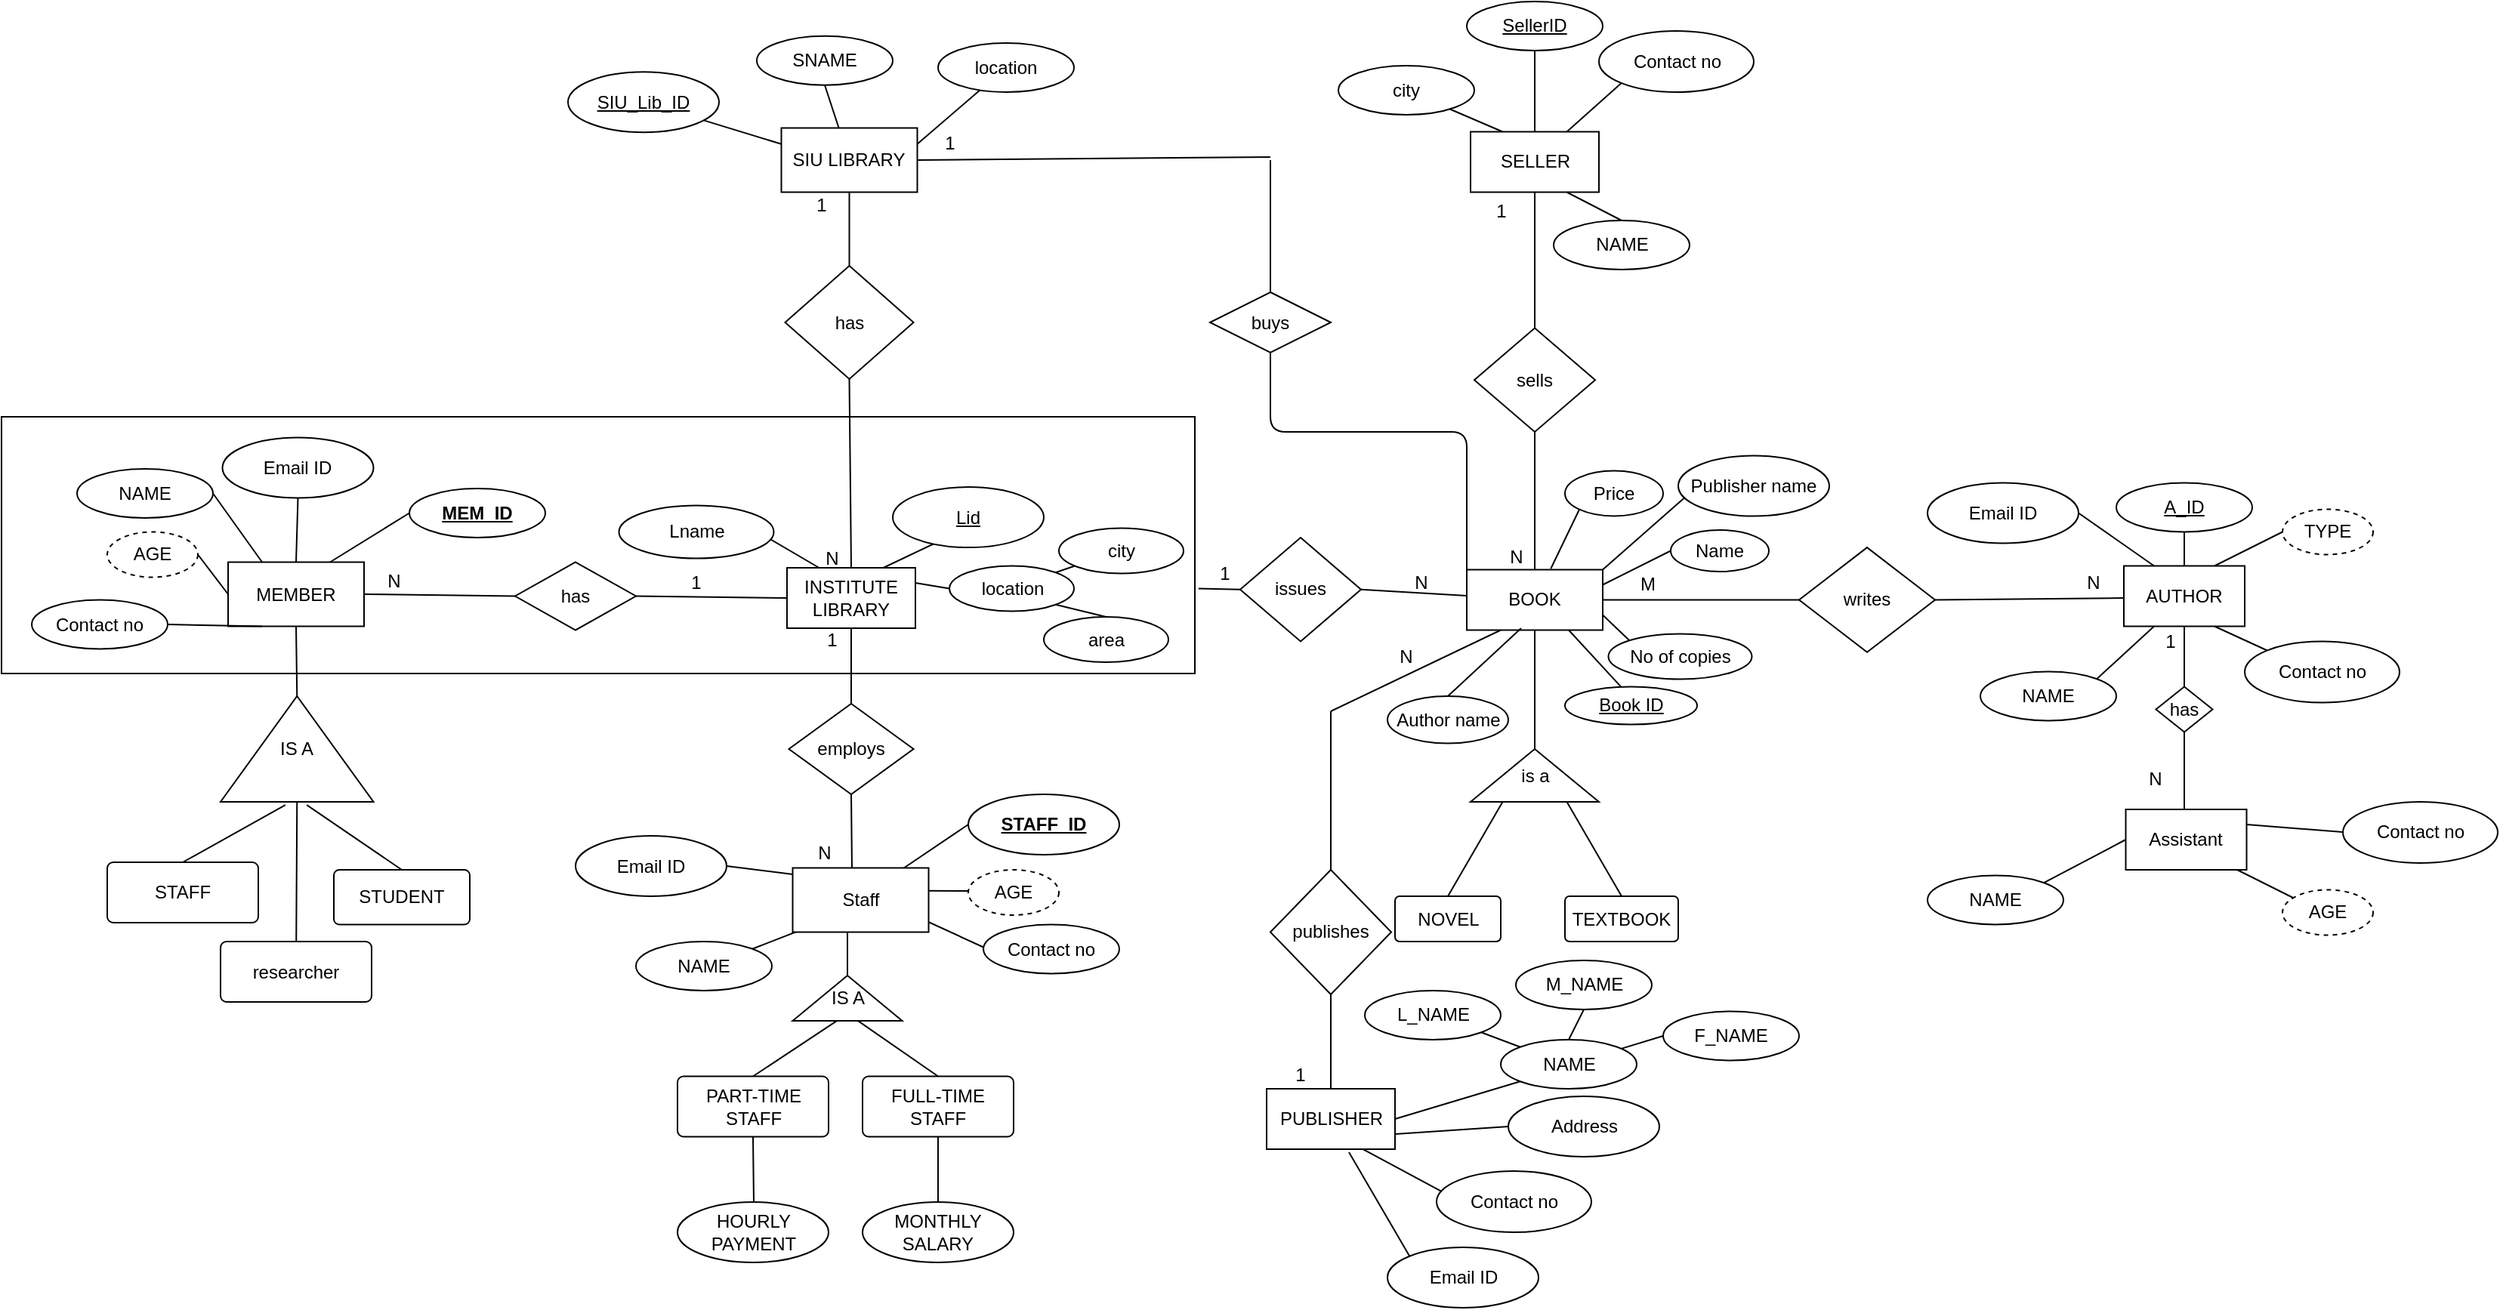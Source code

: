 <mxfile version="15.5.0" type="device"><diagram id="R2lEEEUBdFMjLlhIrx00" name="Page-1"><mxGraphModel dx="2053" dy="2008" grid="1" gridSize="10" guides="1" tooltips="1" connect="1" arrows="1" fold="1" page="1" pageScale="1" pageWidth="850" pageHeight="1100" math="0" shadow="0" extFonts="Permanent Marker^https://fonts.googleapis.com/css?family=Permanent+Marker"><root><mxCell id="0"/><mxCell id="1" parent="0"/><mxCell id="SMYYL-6sZW9x3JhKiG81-1" value="INSTITUTE&lt;br&gt;LIBRARY" style="rounded=0;whiteSpace=wrap;html=1;sketch=0;" parent="1" vertex="1"><mxGeometry x="400" y="220" width="85" height="40" as="geometry"/></mxCell><mxCell id="SMYYL-6sZW9x3JhKiG81-2" value="" style="endArrow=none;html=1;entryX=0.5;entryY=0;entryDx=0;entryDy=0;" parent="1" target="SMYYL-6sZW9x3JhKiG81-86" edge="1"><mxGeometry width="50" height="50" relative="1" as="geometry"><mxPoint x="720" y="-50.0" as="sourcePoint"/><mxPoint x="740" y="241" as="targetPoint"/></mxGeometry></mxCell><mxCell id="SMYYL-6sZW9x3JhKiG81-3" value="has" style="rhombus;whiteSpace=wrap;html=1;rounded=0;sketch=0;" parent="1" vertex="1"><mxGeometry x="220" y="216.25" width="80" height="45" as="geometry"/></mxCell><mxCell id="SMYYL-6sZW9x3JhKiG81-4" value="" style="endArrow=none;html=1;exitX=1;exitY=0.5;exitDx=0;exitDy=0;entryX=0;entryY=0.5;entryDx=0;entryDy=0;" parent="1" source="SMYYL-6sZW9x3JhKiG81-3" target="SMYYL-6sZW9x3JhKiG81-1" edge="1"><mxGeometry width="50" height="50" relative="1" as="geometry"><mxPoint x="410" y="280" as="sourcePoint"/><mxPoint x="360" y="240" as="targetPoint"/></mxGeometry></mxCell><mxCell id="SMYYL-6sZW9x3JhKiG81-5" value="MEMBER" style="whiteSpace=wrap;html=1;rounded=0;sketch=0;" parent="1" vertex="1"><mxGeometry x="30" y="216.25" width="90" height="42.5" as="geometry"/></mxCell><mxCell id="SMYYL-6sZW9x3JhKiG81-6" value="" style="endArrow=none;html=1;entryX=0;entryY=0.5;entryDx=0;entryDy=0;exitX=1;exitY=0.5;exitDx=0;exitDy=0;" parent="1" source="SMYYL-6sZW9x3JhKiG81-5" target="SMYYL-6sZW9x3JhKiG81-3" edge="1"><mxGeometry width="50" height="50" relative="1" as="geometry"><mxPoint x="120" y="239" as="sourcePoint"/><mxPoint x="360" y="330" as="targetPoint"/></mxGeometry></mxCell><mxCell id="SMYYL-6sZW9x3JhKiG81-7" value="" style="endArrow=none;html=1;exitX=0.75;exitY=0;exitDx=0;exitDy=0;entryX=0;entryY=0.5;entryDx=0;entryDy=0;" parent="1" source="SMYYL-6sZW9x3JhKiG81-5" target="SMYYL-6sZW9x3JhKiG81-8" edge="1"><mxGeometry width="50" height="50" relative="1" as="geometry"><mxPoint x="440" y="380" as="sourcePoint"/><mxPoint x="160" y="180" as="targetPoint"/></mxGeometry></mxCell><mxCell id="SMYYL-6sZW9x3JhKiG81-8" value="&lt;b&gt;&lt;u&gt;MEM_ID&lt;/u&gt;&lt;/b&gt;" style="ellipse;whiteSpace=wrap;html=1;rounded=0;sketch=0;" parent="1" vertex="1"><mxGeometry x="150" y="167.5" width="90" height="32.5" as="geometry"/></mxCell><mxCell id="SMYYL-6sZW9x3JhKiG81-9" value="" style="endArrow=none;html=1;entryX=0.5;entryY=0;entryDx=0;entryDy=0;exitX=0.5;exitY=1;exitDx=0;exitDy=0;" parent="1" source="SMYYL-6sZW9x3JhKiG81-44" target="SMYYL-6sZW9x3JhKiG81-1" edge="1"><mxGeometry width="50" height="50" relative="1" as="geometry"><mxPoint x="443" y="70" as="sourcePoint"/><mxPoint x="420" y="200" as="targetPoint"/></mxGeometry></mxCell><mxCell id="SMYYL-6sZW9x3JhKiG81-10" value="1" style="text;html=1;align=center;verticalAlign=middle;whiteSpace=wrap;rounded=0;sketch=0;" parent="1" vertex="1"><mxGeometry x="320" y="220" width="40" height="20" as="geometry"/></mxCell><mxCell id="SMYYL-6sZW9x3JhKiG81-11" value="N" style="text;html=1;align=center;verticalAlign=middle;whiteSpace=wrap;rounded=0;sketch=0;" parent="1" vertex="1"><mxGeometry x="120" y="218.75" width="40" height="20" as="geometry"/></mxCell><mxCell id="SMYYL-6sZW9x3JhKiG81-12" value="1" style="text;html=1;align=center;verticalAlign=middle;whiteSpace=wrap;rounded=0;sketch=0;" parent="1" vertex="1"><mxGeometry x="487.5" y="-71.25" width="40" height="20" as="geometry"/></mxCell><mxCell id="SMYYL-6sZW9x3JhKiG81-13" value="N" style="text;html=1;align=center;verticalAlign=middle;whiteSpace=wrap;rounded=0;sketch=0;" parent="1" vertex="1"><mxGeometry x="410" y="203.75" width="40" height="20" as="geometry"/></mxCell><mxCell id="SMYYL-6sZW9x3JhKiG81-14" value="" style="endArrow=none;html=1;exitX=0.5;exitY=1;exitDx=0;exitDy=0;entryX=0.5;entryY=0;entryDx=0;entryDy=0;" parent="1" source="SMYYL-6sZW9x3JhKiG81-1" target="SMYYL-6sZW9x3JhKiG81-16" edge="1"><mxGeometry width="50" height="50" relative="1" as="geometry"><mxPoint x="700" y="320" as="sourcePoint"/><mxPoint x="600" y="21" as="targetPoint"/></mxGeometry></mxCell><mxCell id="SMYYL-6sZW9x3JhKiG81-15" value="" style="endArrow=none;html=1;entryX=0.75;entryY=0;entryDx=0;entryDy=0;exitX=0.03;exitY=0.69;exitDx=0;exitDy=0;exitPerimeter=0;" parent="1" target="SMYYL-6sZW9x3JhKiG81-1" edge="1"><mxGeometry width="50" height="50" relative="1" as="geometry"><mxPoint x="503" y="201.35" as="sourcePoint"/><mxPoint x="600" y="100" as="targetPoint"/></mxGeometry></mxCell><mxCell id="SMYYL-6sZW9x3JhKiG81-16" value="employs" style="rhombus;whiteSpace=wrap;html=1;rounded=0;sketch=0;" parent="1" vertex="1"><mxGeometry x="401.25" y="310" width="82.5" height="60" as="geometry"/></mxCell><mxCell id="SMYYL-6sZW9x3JhKiG81-17" value="" style="endArrow=none;html=1;exitX=0.5;exitY=1;exitDx=0;exitDy=0;" parent="1" source="SMYYL-6sZW9x3JhKiG81-16" edge="1"><mxGeometry width="50" height="50" relative="1" as="geometry"><mxPoint x="650" y="170" as="sourcePoint"/><mxPoint x="443" y="420" as="targetPoint"/></mxGeometry></mxCell><mxCell id="SMYYL-6sZW9x3JhKiG81-18" value="1" style="text;html=1;align=center;verticalAlign=middle;whiteSpace=wrap;rounded=0;sketch=0;" parent="1" vertex="1"><mxGeometry x="410" y="257.5" width="40" height="20" as="geometry"/></mxCell><mxCell id="SMYYL-6sZW9x3JhKiG81-19" value="N" style="text;html=1;align=center;verticalAlign=middle;whiteSpace=wrap;rounded=0;sketch=0;" parent="1" vertex="1"><mxGeometry x="405" y="398.75" width="40" height="20" as="geometry"/></mxCell><mxCell id="SMYYL-6sZW9x3JhKiG81-20" value="NAME" style="ellipse;whiteSpace=wrap;html=1;rounded=0;sketch=0;" parent="1" vertex="1"><mxGeometry x="-70" y="154.5" width="90" height="32.5" as="geometry"/></mxCell><mxCell id="SMYYL-6sZW9x3JhKiG81-21" value="" style="endArrow=none;html=1;exitX=0.25;exitY=0;exitDx=0;exitDy=0;entryX=1;entryY=0.5;entryDx=0;entryDy=0;" parent="1" source="SMYYL-6sZW9x3JhKiG81-5" target="SMYYL-6sZW9x3JhKiG81-20" edge="1"><mxGeometry width="50" height="50" relative="1" as="geometry"><mxPoint x="50" y="200" as="sourcePoint"/><mxPoint x="102.5" y="167.5" as="targetPoint"/></mxGeometry></mxCell><mxCell id="SMYYL-6sZW9x3JhKiG81-22" value="" style="endArrow=none;html=1;entryX=0.25;entryY=1;entryDx=0;entryDy=0;exitX=1;exitY=0.5;exitDx=0;exitDy=0;" parent="1" source="oA7l3Zjp9b9BZxUNxLAG-17" target="SMYYL-6sZW9x3JhKiG81-5" edge="1"><mxGeometry width="50" height="50" relative="1" as="geometry"><mxPoint y="290" as="sourcePoint"/><mxPoint x="42.5" y="287.5" as="targetPoint"/></mxGeometry></mxCell><mxCell id="SMYYL-6sZW9x3JhKiG81-30" value="AGE" style="ellipse;whiteSpace=wrap;html=1;align=center;dashed=1;rounded=0;sketch=0;" parent="1" vertex="1"><mxGeometry x="-50" y="196.25" width="60" height="30" as="geometry"/></mxCell><mxCell id="SMYYL-6sZW9x3JhKiG81-31" value="" style="endArrow=none;html=1;entryX=0;entryY=0.5;entryDx=0;entryDy=0;exitX=1;exitY=0.5;exitDx=0;exitDy=0;" parent="1" source="SMYYL-6sZW9x3JhKiG81-30" target="SMYYL-6sZW9x3JhKiG81-5" edge="1"><mxGeometry width="50" height="50" relative="1" as="geometry"><mxPoint x="10" y="300" as="sourcePoint"/><mxPoint x="62.5" y="268.75" as="targetPoint"/></mxGeometry></mxCell><mxCell id="SMYYL-6sZW9x3JhKiG81-33" value="city" style="ellipse;whiteSpace=wrap;html=1;align=center;rounded=0;sketch=0;" parent="1" vertex="1"><mxGeometry x="580" y="193.75" width="82.5" height="30" as="geometry"/></mxCell><mxCell id="SMYYL-6sZW9x3JhKiG81-34" value="" style="endArrow=none;html=1;entryX=1;entryY=0;entryDx=0;entryDy=0;" parent="1" source="SMYYL-6sZW9x3JhKiG81-33" target="SMYYL-6sZW9x3JhKiG81-36" edge="1"><mxGeometry width="50" height="50" relative="1" as="geometry"><mxPoint x="585.657" y="238.99" as="sourcePoint"/><mxPoint x="557.829" y="249.361" as="targetPoint"/></mxGeometry></mxCell><mxCell id="SMYYL-6sZW9x3JhKiG81-35" value="" style="endArrow=none;html=1;entryX=1;entryY=0.25;entryDx=0;entryDy=0;exitX=0;exitY=0.5;exitDx=0;exitDy=0;" parent="1" source="SMYYL-6sZW9x3JhKiG81-36" target="SMYYL-6sZW9x3JhKiG81-1" edge="1"><mxGeometry width="50" height="50" relative="1" as="geometry"><mxPoint x="510" y="280" as="sourcePoint"/><mxPoint x="483.75" y="240" as="targetPoint"/></mxGeometry></mxCell><mxCell id="SMYYL-6sZW9x3JhKiG81-36" value="location" style="ellipse;whiteSpace=wrap;html=1;align=center;rounded=0;sketch=0;" parent="1" vertex="1"><mxGeometry x="507.5" y="218.75" width="82.5" height="30" as="geometry"/></mxCell><mxCell id="SMYYL-6sZW9x3JhKiG81-37" value="" style="endArrow=none;html=1;entryX=0.25;entryY=0;entryDx=0;entryDy=0;" parent="1" target="SMYYL-6sZW9x3JhKiG81-1" edge="1"><mxGeometry width="50" height="50" relative="1" as="geometry"><mxPoint x="370" y="190" as="sourcePoint"/><mxPoint x="473.75" y="270" as="targetPoint"/></mxGeometry></mxCell><mxCell id="SMYYL-6sZW9x3JhKiG81-38" value="Lname" style="ellipse;whiteSpace=wrap;html=1;align=center;rounded=0;sketch=0;" parent="1" vertex="1"><mxGeometry x="288.75" y="178.75" width="102.5" height="35" as="geometry"/></mxCell><mxCell id="SMYYL-6sZW9x3JhKiG81-42" value="Lid" style="ellipse;whiteSpace=wrap;html=1;align=center;fontStyle=4;rounded=0;sketch=0;" parent="1" vertex="1"><mxGeometry x="470" y="166.56" width="100" height="40" as="geometry"/></mxCell><mxCell id="SMYYL-6sZW9x3JhKiG81-43" value="1" style="text;html=1;align=center;verticalAlign=middle;whiteSpace=wrap;rounded=0;sketch=0;" parent="1" vertex="1"><mxGeometry x="402.5" y="-30" width="40" height="20" as="geometry"/></mxCell><mxCell id="SMYYL-6sZW9x3JhKiG81-44" value="has" style="rhombus;whiteSpace=wrap;html=1;rounded=0;sketch=0;" parent="1" vertex="1"><mxGeometry x="398.75" y="20" width="85" height="75" as="geometry"/></mxCell><mxCell id="SMYYL-6sZW9x3JhKiG81-45" value="" style="endArrow=none;html=1;exitX=0.5;exitY=0;exitDx=0;exitDy=0;entryX=0.5;entryY=1;entryDx=0;entryDy=0;" parent="1" source="SMYYL-6sZW9x3JhKiG81-44" target="SMYYL-6sZW9x3JhKiG81-46" edge="1"><mxGeometry width="50" height="50" relative="1" as="geometry"><mxPoint x="402.5" y="10" as="sourcePoint"/><mxPoint x="445.5" y="10" as="targetPoint"/></mxGeometry></mxCell><mxCell id="SMYYL-6sZW9x3JhKiG81-46" value="SIU LIBRARY" style="whiteSpace=wrap;html=1;rounded=0;sketch=0;" parent="1" vertex="1"><mxGeometry x="396.25" y="-71.25" width="90" height="42.5" as="geometry"/></mxCell><mxCell id="SMYYL-6sZW9x3JhKiG81-47" value="" style="endArrow=none;html=1;entryX=0.5;entryY=1;entryDx=0;entryDy=0;exitX=1;exitY=0.5;exitDx=0;exitDy=0;" parent="1" source="SMYYL-6sZW9x3JhKiG81-81" target="SMYYL-6sZW9x3JhKiG81-5" edge="1"><mxGeometry width="50" height="50" relative="1" as="geometry"><mxPoint x="75" y="360" as="sourcePoint"/><mxPoint x="150" y="350" as="targetPoint"/></mxGeometry></mxCell><mxCell id="SMYYL-6sZW9x3JhKiG81-48" value="" style="endArrow=none;html=1;exitX=0;exitY=1;exitDx=0;exitDy=0;entryX=0.5;entryY=0;entryDx=0;entryDy=0;" parent="1" target="SMYYL-6sZW9x3JhKiG81-52" edge="1"><mxGeometry width="50" height="50" relative="1" as="geometry"><mxPoint x="67.929" y="377.071" as="sourcePoint"/><mxPoint x="10" y="420" as="targetPoint"/></mxGeometry></mxCell><mxCell id="SMYYL-6sZW9x3JhKiG81-49" value="" style="endArrow=none;html=1;exitX=1;exitY=1;exitDx=0;exitDy=0;entryX=0.5;entryY=0;entryDx=0;entryDy=0;" parent="1" target="SMYYL-6sZW9x3JhKiG81-51" edge="1"><mxGeometry width="50" height="50" relative="1" as="geometry"><mxPoint x="82.071" y="377.071" as="sourcePoint"/><mxPoint x="140" y="420" as="targetPoint"/></mxGeometry></mxCell><mxCell id="SMYYL-6sZW9x3JhKiG81-51" value="STUDENT" style="rounded=1;arcSize=10;whiteSpace=wrap;html=1;align=center;sketch=0;" parent="1" vertex="1"><mxGeometry x="100" y="420" width="90" height="36.25" as="geometry"/></mxCell><mxCell id="SMYYL-6sZW9x3JhKiG81-52" value="STAFF" style="rounded=1;arcSize=10;whiteSpace=wrap;html=1;align=center;sketch=0;" parent="1" vertex="1"><mxGeometry x="-50" y="415" width="100" height="40" as="geometry"/></mxCell><mxCell id="SMYYL-6sZW9x3JhKiG81-55" value="" style="endArrow=none;html=1;exitX=0;exitY=1;exitDx=0;exitDy=0;entryX=0.5;entryY=0;entryDx=0;entryDy=0;" parent="1" target="SMYYL-6sZW9x3JhKiG81-58" edge="1"><mxGeometry width="50" height="50" relative="1" as="geometry"><mxPoint x="432.929" y="520.071" as="sourcePoint"/><mxPoint x="367.5" y="563" as="targetPoint"/></mxGeometry></mxCell><mxCell id="SMYYL-6sZW9x3JhKiG81-56" value="" style="endArrow=none;html=1;exitX=1;exitY=1;exitDx=0;exitDy=0;entryX=0.5;entryY=0;entryDx=0;entryDy=0;" parent="1" target="SMYYL-6sZW9x3JhKiG81-57" edge="1"><mxGeometry width="50" height="50" relative="1" as="geometry"><mxPoint x="447.071" y="520.071" as="sourcePoint"/><mxPoint x="497.5" y="563" as="targetPoint"/></mxGeometry></mxCell><mxCell id="SMYYL-6sZW9x3JhKiG81-57" value="FULL-TIME STAFF" style="rounded=1;arcSize=10;whiteSpace=wrap;html=1;align=center;sketch=0;" parent="1" vertex="1"><mxGeometry x="450" y="556.75" width="100" height="40" as="geometry"/></mxCell><mxCell id="SMYYL-6sZW9x3JhKiG81-58" value="PART-TIME STAFF" style="rounded=1;arcSize=10;whiteSpace=wrap;html=1;align=center;sketch=0;" parent="1" vertex="1"><mxGeometry x="327.5" y="556.75" width="100" height="40" as="geometry"/></mxCell><mxCell id="SMYYL-6sZW9x3JhKiG81-60" value="" style="endArrow=none;html=1;exitX=0.5;exitY=1;exitDx=0;exitDy=0;" parent="1" source="SMYYL-6sZW9x3JhKiG81-57" edge="1"><mxGeometry width="50" height="50" relative="1" as="geometry"><mxPoint x="180" y="620" as="sourcePoint"/><mxPoint x="500" y="640" as="targetPoint"/></mxGeometry></mxCell><mxCell id="SMYYL-6sZW9x3JhKiG81-61" value="" style="endArrow=none;html=1;entryX=0.5;entryY=0;entryDx=0;entryDy=0;exitX=0.5;exitY=1;exitDx=0;exitDy=0;" parent="1" edge="1"><mxGeometry width="50" height="50" relative="1" as="geometry"><mxPoint x="440" y="453.75" as="sourcePoint"/><mxPoint x="440" y="503" as="targetPoint"/></mxGeometry></mxCell><mxCell id="SMYYL-6sZW9x3JhKiG81-62" value="" style="endArrow=none;html=1;entryX=1;entryY=0.5;entryDx=0;entryDy=0;" parent="1" edge="1"><mxGeometry width="50" height="50" relative="1" as="geometry"><mxPoint x="520" y="434" as="sourcePoint"/><mxPoint x="470" y="433.75" as="targetPoint"/></mxGeometry></mxCell><mxCell id="SMYYL-6sZW9x3JhKiG81-63" value="" style="endArrow=none;html=1;entryX=1;entryY=0.75;entryDx=0;entryDy=0;exitX=0;exitY=0;exitDx=0;exitDy=0;" parent="1" edge="1"><mxGeometry width="50" height="50" relative="1" as="geometry"><mxPoint x="534.645" y="473.358" as="sourcePoint"/><mxPoint x="470" y="443.75" as="targetPoint"/></mxGeometry></mxCell><mxCell id="SMYYL-6sZW9x3JhKiG81-64" value="" style="endArrow=none;html=1;exitX=1;exitY=0.25;exitDx=0;exitDy=0;entryX=0;entryY=0.5;entryDx=0;entryDy=0;" parent="1" target="SMYYL-6sZW9x3JhKiG81-77" edge="1"><mxGeometry width="50" height="50" relative="1" as="geometry"><mxPoint x="470" y="423.75" as="sourcePoint"/><mxPoint x="180" y="530" as="targetPoint"/></mxGeometry></mxCell><mxCell id="SMYYL-6sZW9x3JhKiG81-65" value="" style="endArrow=none;html=1;entryX=0.5;entryY=1;entryDx=0;entryDy=0;" parent="1" target="SMYYL-6sZW9x3JhKiG81-58" edge="1"><mxGeometry width="50" height="50" relative="1" as="geometry"><mxPoint x="378" y="640" as="sourcePoint"/><mxPoint x="190" y="540" as="targetPoint"/></mxGeometry></mxCell><mxCell id="SMYYL-6sZW9x3JhKiG81-66" value="HOURLY PAYMENT" style="ellipse;whiteSpace=wrap;html=1;align=center;rounded=0;sketch=0;" parent="1" vertex="1"><mxGeometry x="327.5" y="640" width="100" height="40" as="geometry"/></mxCell><mxCell id="SMYYL-6sZW9x3JhKiG81-67" value="MONTHLY SALARY" style="ellipse;whiteSpace=wrap;html=1;align=center;rounded=0;sketch=0;" parent="1" vertex="1"><mxGeometry x="450" y="640" width="100" height="40" as="geometry"/></mxCell><mxCell id="SMYYL-6sZW9x3JhKiG81-69" value="NAME" style="ellipse;whiteSpace=wrap;html=1;rounded=0;sketch=0;" parent="1" vertex="1"><mxGeometry x="300" y="467.5" width="90" height="32.5" as="geometry"/></mxCell><mxCell id="SMYYL-6sZW9x3JhKiG81-70" value="" style="endArrow=none;html=1;exitX=0.25;exitY=1;exitDx=0;exitDy=0;entryX=1;entryY=0;entryDx=0;entryDy=0;" parent="1" target="SMYYL-6sZW9x3JhKiG81-69" edge="1"><mxGeometry width="50" height="50" relative="1" as="geometry"><mxPoint x="425" y="453.75" as="sourcePoint"/><mxPoint x="488.75" y="475" as="targetPoint"/></mxGeometry></mxCell><mxCell id="SMYYL-6sZW9x3JhKiG81-77" value="&lt;b&gt;STAFF_ID&lt;/b&gt;" style="ellipse;whiteSpace=wrap;html=1;align=center;fontStyle=4;rounded=0;sketch=0;" parent="1" vertex="1"><mxGeometry x="520" y="370" width="100" height="40" as="geometry"/></mxCell><mxCell id="SMYYL-6sZW9x3JhKiG81-79" value="AGE" style="ellipse;whiteSpace=wrap;html=1;align=center;dashed=1;rounded=0;sketch=0;" parent="1" vertex="1"><mxGeometry x="520" y="420" width="60" height="30" as="geometry"/></mxCell><mxCell id="SMYYL-6sZW9x3JhKiG81-80" value="IS A" style="triangle;whiteSpace=wrap;html=1;rounded=0;sketch=0;direction=north;" parent="1" vertex="1"><mxGeometry x="403.75" y="490" width="72.5" height="30" as="geometry"/></mxCell><mxCell id="SMYYL-6sZW9x3JhKiG81-81" value="IS A" style="triangle;whiteSpace=wrap;html=1;rounded=0;sketch=0;direction=north;" parent="1" vertex="1"><mxGeometry x="25" y="305" width="101.25" height="70" as="geometry"/></mxCell><mxCell id="SMYYL-6sZW9x3JhKiG81-82" value="" style="endArrow=none;html=1;entryX=0;entryY=0.5;entryDx=0;entryDy=0;startArrow=none;" parent="1" source="SMYYL-6sZW9x3JhKiG81-83" target="SMYYL-6sZW9x3JhKiG81-81" edge="1"><mxGeometry width="50" height="50" relative="1" as="geometry"><mxPoint x="75" y="550" as="sourcePoint"/><mxPoint x="90" y="560" as="targetPoint"/></mxGeometry></mxCell><mxCell id="SMYYL-6sZW9x3JhKiG81-86" value="buys" style="rhombus;whiteSpace=wrap;html=1;rounded=0;sketch=0;" parent="1" vertex="1"><mxGeometry x="680" y="37.5" width="80" height="40" as="geometry"/></mxCell><mxCell id="SMYYL-6sZW9x3JhKiG81-87" value="" style="endArrow=none;html=1;entryX=0.5;entryY=1;entryDx=0;entryDy=0;exitX=0;exitY=0.5;exitDx=0;exitDy=0;" parent="1" source="SMYYL-6sZW9x3JhKiG81-88" target="SMYYL-6sZW9x3JhKiG81-86" edge="1"><mxGeometry width="50" height="50" relative="1" as="geometry"><mxPoint x="840" y="240" as="sourcePoint"/><mxPoint x="690" y="250" as="targetPoint"/><Array as="points"><mxPoint x="850" y="130"/><mxPoint x="720" y="130"/></Array></mxGeometry></mxCell><mxCell id="SMYYL-6sZW9x3JhKiG81-88" value="BOOK" style="whiteSpace=wrap;html=1;rounded=0;sketch=0;" parent="1" vertex="1"><mxGeometry x="850" y="221.25" width="90" height="40" as="geometry"/></mxCell><mxCell id="SMYYL-6sZW9x3JhKiG81-89" value="N" style="text;html=1;align=center;verticalAlign=middle;whiteSpace=wrap;rounded=0;sketch=0;" parent="1" vertex="1"><mxGeometry x="800" y="220" width="40" height="20" as="geometry"/></mxCell><mxCell id="SMYYL-6sZW9x3JhKiG81-90" value="N" style="text;html=1;align=center;verticalAlign=middle;whiteSpace=wrap;rounded=0;sketch=0;" parent="1" vertex="1"><mxGeometry x="862.5" y="202.5" width="40" height="20" as="geometry"/></mxCell><mxCell id="SMYYL-6sZW9x3JhKiG81-91" value="" style="endArrow=none;html=1;entryX=0.5;entryY=1;entryDx=0;entryDy=0;" parent="1" target="SMYYL-6sZW9x3JhKiG81-88" edge="1"><mxGeometry width="50" height="50" relative="1" as="geometry"><mxPoint x="895" y="360" as="sourcePoint"/><mxPoint x="370" y="248.75" as="targetPoint"/></mxGeometry></mxCell><mxCell id="SMYYL-6sZW9x3JhKiG81-93" value="" style="endArrow=none;html=1;exitX=0;exitY=0.5;exitDx=0;exitDy=0;entryX=1;entryY=0.5;entryDx=0;entryDy=0;" parent="1" source="SMYYL-6sZW9x3JhKiG81-108" target="SMYYL-6sZW9x3JhKiG81-88" edge="1"><mxGeometry width="50" height="50" relative="1" as="geometry"><mxPoint x="980" y="241.25" as="sourcePoint"/><mxPoint x="420" y="360" as="targetPoint"/></mxGeometry></mxCell><mxCell id="SMYYL-6sZW9x3JhKiG81-94" value="M" style="text;html=1;align=center;verticalAlign=middle;whiteSpace=wrap;rounded=0;sketch=0;" parent="1" vertex="1"><mxGeometry x="950" y="221.25" width="40" height="20" as="geometry"/></mxCell><mxCell id="SMYYL-6sZW9x3JhKiG81-95" value="" style="endArrow=none;html=1;entryX=0.5;entryY=0;entryDx=0;entryDy=0;exitX=0.5;exitY=1;exitDx=0;exitDy=0;" parent="1" source="SMYYL-6sZW9x3JhKiG81-142" target="SMYYL-6sZW9x3JhKiG81-88" edge="1"><mxGeometry width="50" height="50" relative="1" as="geometry"><mxPoint x="895" y="150" as="sourcePoint"/><mxPoint x="730" y="320" as="targetPoint"/></mxGeometry></mxCell><mxCell id="SMYYL-6sZW9x3JhKiG81-97" value="" style="endArrow=none;html=1;entryX=1;entryY=0.25;entryDx=0;entryDy=0;exitX=0;exitY=0.5;exitDx=0;exitDy=0;" parent="1" source="SMYYL-6sZW9x3JhKiG81-248" target="SMYYL-6sZW9x3JhKiG81-88" edge="1"><mxGeometry width="50" height="50" relative="1" as="geometry"><mxPoint x="970.326" y="196.624" as="sourcePoint"/><mxPoint x="860" y="231.25" as="targetPoint"/></mxGeometry></mxCell><mxCell id="SMYYL-6sZW9x3JhKiG81-98" value="" style="endArrow=none;html=1;entryX=0.25;entryY=1;entryDx=0;entryDy=0;" parent="1" target="SMYYL-6sZW9x3JhKiG81-88" edge="1"><mxGeometry width="50" height="50" relative="1" as="geometry"><mxPoint x="760" y="315" as="sourcePoint"/><mxPoint x="870" y="241.25" as="targetPoint"/></mxGeometry></mxCell><mxCell id="SMYYL-6sZW9x3JhKiG81-101" value="" style="endArrow=none;html=1;exitX=0.5;exitY=0;exitDx=0;exitDy=0;" parent="1" source="SMYYL-6sZW9x3JhKiG81-247" edge="1"><mxGeometry width="50" height="50" relative="1" as="geometry"><mxPoint x="843.48" y="302.67" as="sourcePoint"/><mxPoint x="886" y="260" as="targetPoint"/></mxGeometry></mxCell><mxCell id="SMYYL-6sZW9x3JhKiG81-102" value="" style="endArrow=none;html=1;entryX=1;entryY=0.75;entryDx=0;entryDy=0;exitX=0;exitY=0;exitDx=0;exitDy=0;" parent="1" source="SMYYL-6sZW9x3JhKiG81-200" target="SMYYL-6sZW9x3JhKiG81-88" edge="1"><mxGeometry width="50" height="50" relative="1" as="geometry"><mxPoint x="840" y="310" as="sourcePoint"/><mxPoint x="892.5" y="281.25" as="targetPoint"/></mxGeometry></mxCell><mxCell id="SMYYL-6sZW9x3JhKiG81-103" value="is a" style="triangle;whiteSpace=wrap;html=1;rounded=0;sketch=0;direction=north;" parent="1" vertex="1"><mxGeometry x="852.5" y="340" width="85" height="35" as="geometry"/></mxCell><mxCell id="SMYYL-6sZW9x3JhKiG81-104" value="" style="endArrow=none;html=1;exitX=0;exitY=0.75;exitDx=0;exitDy=0;entryX=0.5;entryY=0;entryDx=0;entryDy=0;" parent="1" source="SMYYL-6sZW9x3JhKiG81-103" target="SMYYL-6sZW9x3JhKiG81-106" edge="1"><mxGeometry width="50" height="50" relative="1" as="geometry"><mxPoint x="442.929" y="530.071" as="sourcePoint"/><mxPoint x="960" y="440" as="targetPoint"/></mxGeometry></mxCell><mxCell id="SMYYL-6sZW9x3JhKiG81-105" value="" style="endArrow=none;html=1;exitX=0;exitY=0.25;exitDx=0;exitDy=0;entryX=0.5;entryY=0;entryDx=0;entryDy=0;" parent="1" source="SMYYL-6sZW9x3JhKiG81-103" target="SMYYL-6sZW9x3JhKiG81-107" edge="1"><mxGeometry width="50" height="50" relative="1" as="geometry"><mxPoint x="452.929" y="540.071" as="sourcePoint"/><mxPoint x="840" y="440" as="targetPoint"/></mxGeometry></mxCell><mxCell id="SMYYL-6sZW9x3JhKiG81-106" value="TEXTBOOK" style="rounded=1;arcSize=10;whiteSpace=wrap;html=1;align=center;sketch=0;" parent="1" vertex="1"><mxGeometry x="915" y="437.5" width="75" height="30" as="geometry"/></mxCell><mxCell id="SMYYL-6sZW9x3JhKiG81-107" value="NOVEL" style="rounded=1;arcSize=10;whiteSpace=wrap;html=1;align=center;sketch=0;" parent="1" vertex="1"><mxGeometry x="802.5" y="437.5" width="70" height="30" as="geometry"/></mxCell><mxCell id="SMYYL-6sZW9x3JhKiG81-108" value="writes" style="rhombus;whiteSpace=wrap;html=1;rounded=0;sketch=0;" parent="1" vertex="1"><mxGeometry x="1070" y="206.56" width="90" height="69.37" as="geometry"/></mxCell><mxCell id="SMYYL-6sZW9x3JhKiG81-109" value="" style="endArrow=none;html=1;entryX=1;entryY=0.5;entryDx=0;entryDy=0;exitX=1;exitY=1;exitDx=0;exitDy=0;startArrow=none;" parent="1" source="SMYYL-6sZW9x3JhKiG81-111" target="SMYYL-6sZW9x3JhKiG81-108" edge="1"><mxGeometry width="50" height="50" relative="1" as="geometry"><mxPoint x="1170" y="241" as="sourcePoint"/><mxPoint x="690" y="250" as="targetPoint"/></mxGeometry></mxCell><mxCell id="SMYYL-6sZW9x3JhKiG81-110" value="AUTHOR" style="rounded=0;whiteSpace=wrap;html=1;sketch=0;" parent="1" vertex="1"><mxGeometry x="1285" y="218.75" width="80" height="40" as="geometry"/></mxCell><mxCell id="SMYYL-6sZW9x3JhKiG81-112" value="NAME" style="ellipse;whiteSpace=wrap;html=1;rounded=0;sketch=0;" parent="1" vertex="1"><mxGeometry x="1190" y="288.75" width="90" height="32.5" as="geometry"/></mxCell><mxCell id="SMYYL-6sZW9x3JhKiG81-118" value="" style="endArrow=none;html=1;entryX=1;entryY=0;entryDx=0;entryDy=0;exitX=0.25;exitY=1;exitDx=0;exitDy=0;" parent="1" source="SMYYL-6sZW9x3JhKiG81-110" target="SMYYL-6sZW9x3JhKiG81-112" edge="1"><mxGeometry width="50" height="50" relative="1" as="geometry"><mxPoint x="1282.934" y="241.401" as="sourcePoint"/><mxPoint x="1157.066" y="266.401" as="targetPoint"/></mxGeometry></mxCell><mxCell id="SMYYL-6sZW9x3JhKiG81-120" value="" style="endArrow=none;html=1;exitX=0.75;exitY=1;exitDx=0;exitDy=0;entryX=0;entryY=0;entryDx=0;entryDy=0;" parent="1" source="SMYYL-6sZW9x3JhKiG81-110" target="oA7l3Zjp9b9BZxUNxLAG-1" edge="1"><mxGeometry width="50" height="50" relative="1" as="geometry"><mxPoint x="1216.03" y="307.265" as="sourcePoint"/><mxPoint x="1394.645" y="285.858" as="targetPoint"/></mxGeometry></mxCell><mxCell id="SMYYL-6sZW9x3JhKiG81-123" value="" style="endArrow=none;html=1;exitX=0.25;exitY=0;exitDx=0;exitDy=0;entryX=1;entryY=0.5;entryDx=0;entryDy=0;" parent="1" source="SMYYL-6sZW9x3JhKiG81-110" target="oA7l3Zjp9b9BZxUNxLAG-5" edge="1"><mxGeometry width="50" height="50" relative="1" as="geometry"><mxPoint x="1355" y="268.75" as="sourcePoint"/><mxPoint x="1265" y="196.25" as="targetPoint"/></mxGeometry></mxCell><mxCell id="SMYYL-6sZW9x3JhKiG81-124" value="TYPE" style="ellipse;whiteSpace=wrap;html=1;align=center;dashed=1;rounded=0;sketch=0;" parent="1" vertex="1"><mxGeometry x="1390" y="181.25" width="60" height="30" as="geometry"/></mxCell><mxCell id="SMYYL-6sZW9x3JhKiG81-125" value="" style="endArrow=none;html=1;exitX=0.75;exitY=0;exitDx=0;exitDy=0;entryX=0;entryY=0.5;entryDx=0;entryDy=0;" parent="1" source="SMYYL-6sZW9x3JhKiG81-110" target="SMYYL-6sZW9x3JhKiG81-124" edge="1"><mxGeometry width="50" height="50" relative="1" as="geometry"><mxPoint x="1295" y="238.75" as="sourcePoint"/><mxPoint x="1256.213" y="214.357" as="targetPoint"/></mxGeometry></mxCell><mxCell id="SMYYL-6sZW9x3JhKiG81-126" value="&lt;u&gt;A_ID&lt;/u&gt;" style="ellipse;whiteSpace=wrap;html=1;rounded=0;sketch=0;" parent="1" vertex="1"><mxGeometry x="1280" y="163.75" width="90" height="32.5" as="geometry"/></mxCell><mxCell id="SMYYL-6sZW9x3JhKiG81-127" value="" style="endArrow=none;html=1;exitX=0.5;exitY=0;exitDx=0;exitDy=0;entryX=0.5;entryY=1;entryDx=0;entryDy=0;" parent="1" source="SMYYL-6sZW9x3JhKiG81-110" target="SMYYL-6sZW9x3JhKiG81-126" edge="1"><mxGeometry width="50" height="50" relative="1" as="geometry"><mxPoint x="1375" y="238.75" as="sourcePoint"/><mxPoint x="1408.787" y="224.357" as="targetPoint"/></mxGeometry></mxCell><mxCell id="SMYYL-6sZW9x3JhKiG81-128" value="" style="endArrow=none;html=1;exitX=0.5;exitY=1;exitDx=0;exitDy=0;" parent="1" source="SMYYL-6sZW9x3JhKiG81-110" edge="1"><mxGeometry width="50" height="50" relative="1" as="geometry"><mxPoint x="1335" y="228.75" as="sourcePoint"/><mxPoint x="1325" y="308.75" as="targetPoint"/></mxGeometry></mxCell><mxCell id="SMYYL-6sZW9x3JhKiG81-129" value="has" style="rhombus;whiteSpace=wrap;html=1;rounded=0;sketch=0;" parent="1" vertex="1"><mxGeometry x="1306.25" y="298.75" width="37.5" height="30" as="geometry"/></mxCell><mxCell id="SMYYL-6sZW9x3JhKiG81-130" value="" style="endArrow=none;html=1;exitX=0.5;exitY=1;exitDx=0;exitDy=0;entryX=0.5;entryY=0.125;entryDx=0;entryDy=0;entryPerimeter=0;" parent="1" source="SMYYL-6sZW9x3JhKiG81-129" edge="1"><mxGeometry width="50" height="50" relative="1" as="geometry"><mxPoint x="1335" y="228.75" as="sourcePoint"/><mxPoint x="1325" y="380" as="targetPoint"/></mxGeometry></mxCell><mxCell id="SMYYL-6sZW9x3JhKiG81-142" value="sells" style="rhombus;whiteSpace=wrap;html=1;rounded=0;sketch=0;" parent="1" vertex="1"><mxGeometry x="855" y="61.25" width="80" height="68.75" as="geometry"/></mxCell><mxCell id="SMYYL-6sZW9x3JhKiG81-143" value="" style="endArrow=none;html=1;entryX=1;entryY=0.5;entryDx=0;entryDy=0;" parent="1" target="SMYYL-6sZW9x3JhKiG81-46" edge="1"><mxGeometry width="50" height="50" relative="1" as="geometry"><mxPoint x="720" y="-52" as="sourcePoint"/><mxPoint x="85" y="268.75" as="targetPoint"/></mxGeometry></mxCell><mxCell id="SMYYL-6sZW9x3JhKiG81-144" value="NAME" style="ellipse;whiteSpace=wrap;html=1;rounded=0;sketch=0;" parent="1" vertex="1"><mxGeometry x="1155" y="423.75" width="90" height="32.5" as="geometry"/></mxCell><mxCell id="SMYYL-6sZW9x3JhKiG81-150" value="" style="endArrow=none;html=1;entryX=1;entryY=0;entryDx=0;entryDy=0;exitX=0;exitY=0.5;exitDx=0;exitDy=0;" parent="1" source="PGq0g7Hk_6r7gIPkjk4l-7" target="SMYYL-6sZW9x3JhKiG81-144" edge="1"><mxGeometry width="50" height="50" relative="1" as="geometry"><mxPoint x="1275" y="395" as="sourcePoint"/><mxPoint x="1139.566" y="448.401" as="targetPoint"/></mxGeometry></mxCell><mxCell id="SMYYL-6sZW9x3JhKiG81-151" value="" style="endArrow=none;html=1;exitX=0.75;exitY=1;exitDx=0;exitDy=0;" parent="1" edge="1"><mxGeometry width="50" height="50" relative="1" as="geometry"><mxPoint x="1350" y="415" as="sourcePoint"/><mxPoint x="1400" y="440" as="targetPoint"/></mxGeometry></mxCell><mxCell id="SMYYL-6sZW9x3JhKiG81-153" value="" style="endArrow=none;html=1;entryX=1;entryY=0.25;entryDx=0;entryDy=0;" parent="1" target="PGq0g7Hk_6r7gIPkjk4l-7" edge="1"><mxGeometry width="50" height="50" relative="1" as="geometry"><mxPoint x="1430" y="395" as="sourcePoint"/><mxPoint x="1375" y="395" as="targetPoint"/></mxGeometry></mxCell><mxCell id="SMYYL-6sZW9x3JhKiG81-154" value="AGE" style="ellipse;whiteSpace=wrap;html=1;align=center;dashed=1;rounded=0;sketch=0;" parent="1" vertex="1"><mxGeometry x="1390" y="433.25" width="60" height="30" as="geometry"/></mxCell><mxCell id="SMYYL-6sZW9x3JhKiG81-156" value="" style="endArrow=none;html=1;rounded=0;exitX=0.5;exitY=0;exitDx=0;exitDy=0;entryX=0.5;entryY=1;entryDx=0;entryDy=0;" parent="1" source="SMYYL-6sZW9x3JhKiG81-142" target="SMYYL-6sZW9x3JhKiG81-158" edge="1"><mxGeometry relative="1" as="geometry"><mxPoint x="960" as="sourcePoint"/><mxPoint x="895" as="targetPoint"/></mxGeometry></mxCell><mxCell id="SMYYL-6sZW9x3JhKiG81-157" value="1" style="text;html=1;align=center;verticalAlign=middle;whiteSpace=wrap;rounded=0;sketch=0;" parent="1" vertex="1"><mxGeometry x="852.5" y="-25.75" width="40" height="20" as="geometry"/></mxCell><mxCell id="SMYYL-6sZW9x3JhKiG81-158" value="SELLER" style="rounded=0;whiteSpace=wrap;html=1;sketch=0;" parent="1" vertex="1"><mxGeometry x="852.5" y="-68.75" width="85" height="40" as="geometry"/></mxCell><mxCell id="SMYYL-6sZW9x3JhKiG81-159" value="NAME" style="ellipse;whiteSpace=wrap;html=1;rounded=0;sketch=0;" parent="1" vertex="1"><mxGeometry x="907.5" y="-10" width="90" height="32.5" as="geometry"/></mxCell><mxCell id="SMYYL-6sZW9x3JhKiG81-162" value="" style="endArrow=none;html=1;entryX=0.75;entryY=1;entryDx=0;entryDy=0;exitX=0.5;exitY=0;exitDx=0;exitDy=0;" parent="1" source="SMYYL-6sZW9x3JhKiG81-159" target="SMYYL-6sZW9x3JhKiG81-158" edge="1"><mxGeometry width="50" height="50" relative="1" as="geometry"><mxPoint x="942.5" y="-57.5" as="sourcePoint"/><mxPoint x="919.566" y="35.151" as="targetPoint"/></mxGeometry></mxCell><mxCell id="SMYYL-6sZW9x3JhKiG81-165" value="city" style="ellipse;whiteSpace=wrap;html=1;rounded=0;sketch=0;" parent="1" vertex="1"><mxGeometry x="765" y="-112.5" width="90" height="32.5" as="geometry"/></mxCell><mxCell id="SMYYL-6sZW9x3JhKiG81-168" value="" style="endArrow=none;html=1;entryX=0;entryY=1;entryDx=0;entryDy=0;exitX=0.75;exitY=0;exitDx=0;exitDy=0;" parent="1" source="SMYYL-6sZW9x3JhKiG81-158" target="oA7l3Zjp9b9BZxUNxLAG-9" edge="1"><mxGeometry width="50" height="50" relative="1" as="geometry"><mxPoint x="528.53" y="198.515" as="sourcePoint"/><mxPoint x="937.145" y="-95.858" as="targetPoint"/></mxGeometry></mxCell><mxCell id="SMYYL-6sZW9x3JhKiG81-171" value="&lt;u&gt;SellerID&lt;/u&gt;" style="ellipse;whiteSpace=wrap;html=1;rounded=0;sketch=0;" parent="1" vertex="1"><mxGeometry x="850" y="-155" width="90" height="32.5" as="geometry"/></mxCell><mxCell id="SMYYL-6sZW9x3JhKiG81-172" value="" style="endArrow=none;html=1;entryX=0.5;entryY=1;entryDx=0;entryDy=0;exitX=0.5;exitY=0;exitDx=0;exitDy=0;" parent="1" source="SMYYL-6sZW9x3JhKiG81-158" target="SMYYL-6sZW9x3JhKiG81-171" edge="1"><mxGeometry width="50" height="50" relative="1" as="geometry"><mxPoint x="926.25" y="-58.75" as="sourcePoint"/><mxPoint x="947.145" y="-85.858" as="targetPoint"/></mxGeometry></mxCell><mxCell id="SMYYL-6sZW9x3JhKiG81-200" value="No of copies" style="ellipse;whiteSpace=wrap;html=1;align=center;rounded=0;sketch=0;" parent="1" vertex="1"><mxGeometry x="943.75" y="263.75" width="95" height="30" as="geometry"/></mxCell><mxCell id="SMYYL-6sZW9x3JhKiG81-201" value="" style="endArrow=none;html=1;rounded=0;entryX=0.75;entryY=1;entryDx=0;entryDy=0;exitX=0.432;exitY=0.033;exitDx=0;exitDy=0;exitPerimeter=0;" parent="1" source="SMYYL-6sZW9x3JhKiG81-249" target="SMYYL-6sZW9x3JhKiG81-88" edge="1"><mxGeometry relative="1" as="geometry"><mxPoint x="960" y="320" as="sourcePoint"/><mxPoint x="940" y="300" as="targetPoint"/></mxGeometry></mxCell><mxCell id="SMYYL-6sZW9x3JhKiG81-202" value="" style="endArrow=none;html=1;rounded=0;" parent="1" edge="1"><mxGeometry relative="1" as="geometry"><mxPoint x="760" y="315" as="sourcePoint"/><mxPoint x="760" y="475" as="targetPoint"/></mxGeometry></mxCell><mxCell id="SMYYL-6sZW9x3JhKiG81-203" value="PUBLISHER" style="rounded=0;whiteSpace=wrap;html=1;sketch=0;" parent="1" vertex="1"><mxGeometry x="717.5" y="565" width="85" height="40" as="geometry"/></mxCell><mxCell id="SMYYL-6sZW9x3JhKiG81-204" value="1" style="text;html=1;align=center;verticalAlign=middle;whiteSpace=wrap;rounded=0;sketch=0;" parent="1" vertex="1"><mxGeometry x="720" y="546.25" width="40" height="20" as="geometry"/></mxCell><mxCell id="SMYYL-6sZW9x3JhKiG81-205" value="" style="endArrow=none;html=1;exitX=0.5;exitY=0;exitDx=0;exitDy=0;entryX=0.5;entryY=0;entryDx=0;entryDy=0;" parent="1" source="SMYYL-6sZW9x3JhKiG81-206" target="SMYYL-6sZW9x3JhKiG81-203" edge="1"><mxGeometry width="50" height="50" relative="1" as="geometry"><mxPoint x="535" y="980" as="sourcePoint"/><mxPoint x="760" y="540" as="targetPoint"/></mxGeometry></mxCell><mxCell id="SMYYL-6sZW9x3JhKiG81-206" value="publishes" style="rhombus;whiteSpace=wrap;html=1;rounded=0;sketch=0;" parent="1" vertex="1"><mxGeometry x="720" y="420" width="80" height="82.5" as="geometry"/></mxCell><mxCell id="SMYYL-6sZW9x3JhKiG81-208" value="" style="endArrow=none;html=1;rounded=0;exitX=1;exitY=0.5;exitDx=0;exitDy=0;entryX=0;entryY=1;entryDx=0;entryDy=0;" parent="1" source="SMYYL-6sZW9x3JhKiG81-203" target="SMYYL-6sZW9x3JhKiG81-209" edge="1"><mxGeometry relative="1" as="geometry"><mxPoint x="1030" y="550" as="sourcePoint"/><mxPoint x="870" y="577" as="targetPoint"/></mxGeometry></mxCell><mxCell id="SMYYL-6sZW9x3JhKiG81-209" value="NAME" style="ellipse;whiteSpace=wrap;html=1;rounded=0;sketch=0;" parent="1" vertex="1"><mxGeometry x="872.5" y="532.5" width="90" height="32.5" as="geometry"/></mxCell><mxCell id="SMYYL-6sZW9x3JhKiG81-210" value="" style="endArrow=none;html=1;exitX=0;exitY=0.5;exitDx=0;exitDy=0;" parent="1" source="SMYYL-6sZW9x3JhKiG81-213" target="SMYYL-6sZW9x3JhKiG81-209" edge="1"><mxGeometry width="50" height="50" relative="1" as="geometry"><mxPoint x="1030" y="581.25" as="sourcePoint"/><mxPoint x="1012.5" y="605" as="targetPoint"/></mxGeometry></mxCell><mxCell id="SMYYL-6sZW9x3JhKiG81-211" value="L_NAME" style="ellipse;whiteSpace=wrap;html=1;rounded=0;sketch=0;" parent="1" vertex="1"><mxGeometry x="782.5" y="500" width="90" height="32.5" as="geometry"/></mxCell><mxCell id="SMYYL-6sZW9x3JhKiG81-212" value="" style="endArrow=none;html=1;entryX=1;entryY=1;entryDx=0;entryDy=0;exitX=0;exitY=0;exitDx=0;exitDy=0;" parent="1" source="SMYYL-6sZW9x3JhKiG81-209" target="SMYYL-6sZW9x3JhKiG81-211" edge="1"><mxGeometry width="50" height="50" relative="1" as="geometry"><mxPoint x="907.5" y="585" as="sourcePoint"/><mxPoint x="884.566" y="537.651" as="targetPoint"/></mxGeometry></mxCell><mxCell id="SMYYL-6sZW9x3JhKiG81-213" value="F_NAME" style="ellipse;whiteSpace=wrap;html=1;rounded=0;sketch=0;" parent="1" vertex="1"><mxGeometry x="980" y="513.75" width="90" height="32.5" as="geometry"/></mxCell><mxCell id="SMYYL-6sZW9x3JhKiG81-214" value="M_NAME" style="ellipse;whiteSpace=wrap;html=1;rounded=0;sketch=0;" parent="1" vertex="1"><mxGeometry x="882.5" y="480" width="90" height="32.5" as="geometry"/></mxCell><mxCell id="SMYYL-6sZW9x3JhKiG81-215" value="" style="endArrow=none;html=1;exitX=0.5;exitY=1;exitDx=0;exitDy=0;entryX=0.5;entryY=0;entryDx=0;entryDy=0;" parent="1" source="SMYYL-6sZW9x3JhKiG81-214" target="SMYYL-6sZW9x3JhKiG81-209" edge="1"><mxGeometry width="50" height="50" relative="1" as="geometry"><mxPoint x="947.5" y="720" as="sourcePoint"/><mxPoint x="947.5" y="680" as="targetPoint"/></mxGeometry></mxCell><mxCell id="SMYYL-6sZW9x3JhKiG81-218" value="" style="endArrow=none;html=1;rounded=0;exitX=0.75;exitY=1;exitDx=0;exitDy=0;entryX=0.027;entryY=0.327;entryDx=0;entryDy=0;entryPerimeter=0;" parent="1" source="SMYYL-6sZW9x3JhKiG81-203" target="SMYYL-6sZW9x3JhKiG81-256" edge="1"><mxGeometry relative="1" as="geometry"><mxPoint x="812.5" y="595" as="sourcePoint"/><mxPoint x="832.5" y="634.5" as="targetPoint"/></mxGeometry></mxCell><mxCell id="SMYYL-6sZW9x3JhKiG81-219" value="" style="endArrow=none;html=1;rounded=0;exitX=1;exitY=0.75;exitDx=0;exitDy=0;entryX=0;entryY=0.5;entryDx=0;entryDy=0;" parent="1" source="SMYYL-6sZW9x3JhKiG81-203" target="SMYYL-6sZW9x3JhKiG81-255" edge="1"><mxGeometry relative="1" as="geometry"><mxPoint x="822.5" y="605" as="sourcePoint"/><mxPoint x="872.5" y="599.5" as="targetPoint"/></mxGeometry></mxCell><mxCell id="SMYYL-6sZW9x3JhKiG81-247" value="Author name" style="ellipse;whiteSpace=wrap;html=1;align=center;rounded=0;sketch=0;" parent="1" vertex="1"><mxGeometry x="797.5" y="305" width="80" height="31.25" as="geometry"/></mxCell><mxCell id="SMYYL-6sZW9x3JhKiG81-248" value="Name" style="ellipse;whiteSpace=wrap;html=1;" parent="1" vertex="1"><mxGeometry x="985" y="195" width="65" height="27.5" as="geometry"/></mxCell><mxCell id="SMYYL-6sZW9x3JhKiG81-249" value="&lt;u&gt;Book ID&lt;/u&gt;" style="ellipse;whiteSpace=wrap;html=1;" parent="1" vertex="1"><mxGeometry x="915" y="298.75" width="87.5" height="25" as="geometry"/></mxCell><mxCell id="SMYYL-6sZW9x3JhKiG81-250" value="Publisher name" style="ellipse;whiteSpace=wrap;html=1;" parent="1" vertex="1"><mxGeometry x="990" y="145.75" width="100" height="40" as="geometry"/></mxCell><mxCell id="SMYYL-6sZW9x3JhKiG81-251" value="Price" style="ellipse;whiteSpace=wrap;html=1;" parent="1" vertex="1"><mxGeometry x="915" y="155.75" width="65" height="30" as="geometry"/></mxCell><mxCell id="SMYYL-6sZW9x3JhKiG81-252" value="" style="endArrow=none;html=1;startSize=14;endSize=14;sourcePerimeterSpacing=8;targetPerimeterSpacing=8;entryX=0.044;entryY=0.691;entryDx=0;entryDy=0;entryPerimeter=0;exitX=1;exitY=0;exitDx=0;exitDy=0;" parent="1" source="SMYYL-6sZW9x3JhKiG81-88" target="SMYYL-6sZW9x3JhKiG81-250" edge="1"><mxGeometry width="50" height="50" relative="1" as="geometry"><mxPoint x="790" y="350" as="sourcePoint"/><mxPoint x="840" y="300" as="targetPoint"/></mxGeometry></mxCell><mxCell id="SMYYL-6sZW9x3JhKiG81-253" value="" style="endArrow=none;html=1;startSize=14;endSize=14;sourcePerimeterSpacing=8;targetPerimeterSpacing=8;entryX=0;entryY=1;entryDx=0;entryDy=0;exitX=0.618;exitY=-0.016;exitDx=0;exitDy=0;exitPerimeter=0;" parent="1" source="SMYYL-6sZW9x3JhKiG81-88" target="SMYYL-6sZW9x3JhKiG81-251" edge="1"><mxGeometry width="50" height="50" relative="1" as="geometry"><mxPoint x="790" y="350" as="sourcePoint"/><mxPoint x="840" y="300" as="targetPoint"/></mxGeometry></mxCell><mxCell id="SMYYL-6sZW9x3JhKiG81-254" value="Email ID" style="ellipse;whiteSpace=wrap;html=1;" parent="1" vertex="1"><mxGeometry x="797.5" y="670" width="100" height="40" as="geometry"/></mxCell><mxCell id="SMYYL-6sZW9x3JhKiG81-255" value="Address" style="ellipse;whiteSpace=wrap;html=1;" parent="1" vertex="1"><mxGeometry x="877.5" y="570" width="100" height="40" as="geometry"/></mxCell><mxCell id="SMYYL-6sZW9x3JhKiG81-256" value="Contact no" style="ellipse;whiteSpace=wrap;html=1;" parent="1" vertex="1"><mxGeometry x="830" y="619.5" width="102.5" height="40.5" as="geometry"/></mxCell><mxCell id="SMYYL-6sZW9x3JhKiG81-257" value="" style="endArrow=none;html=1;startSize=14;endSize=14;sourcePerimeterSpacing=8;targetPerimeterSpacing=8;entryX=0;entryY=0;entryDx=0;entryDy=0;exitX=0.641;exitY=1.05;exitDx=0;exitDy=0;exitPerimeter=0;" parent="1" source="SMYYL-6sZW9x3JhKiG81-203" target="SMYYL-6sZW9x3JhKiG81-254" edge="1"><mxGeometry width="50" height="50" relative="1" as="geometry"><mxPoint x="970" y="750" as="sourcePoint"/><mxPoint x="1020" y="700" as="targetPoint"/></mxGeometry></mxCell><mxCell id="oA7l3Zjp9b9BZxUNxLAG-1" value="Contact no" style="ellipse;whiteSpace=wrap;html=1;" parent="1" vertex="1"><mxGeometry x="1365" y="268.75" width="102.5" height="40.5" as="geometry"/></mxCell><mxCell id="oA7l3Zjp9b9BZxUNxLAG-4" value="Contact no" style="ellipse;whiteSpace=wrap;html=1;" parent="1" vertex="1"><mxGeometry x="1430" y="375" width="102.5" height="40.5" as="geometry"/></mxCell><mxCell id="oA7l3Zjp9b9BZxUNxLAG-5" value="Email ID" style="ellipse;whiteSpace=wrap;html=1;" parent="1" vertex="1"><mxGeometry x="1155" y="163.75" width="100" height="40" as="geometry"/></mxCell><mxCell id="oA7l3Zjp9b9BZxUNxLAG-9" value="Contact no" style="ellipse;whiteSpace=wrap;html=1;" parent="1" vertex="1"><mxGeometry x="937.5" y="-135.5" width="102.5" height="40.5" as="geometry"/></mxCell><mxCell id="oA7l3Zjp9b9BZxUNxLAG-10" value="" style="endArrow=none;html=1;exitX=0.25;exitY=0;exitDx=0;exitDy=0;" parent="1" source="SMYYL-6sZW9x3JhKiG81-158" target="SMYYL-6sZW9x3JhKiG81-165" edge="1"><mxGeometry width="50" height="50" relative="1" as="geometry"><mxPoint x="1062.5" y="-39" as="sourcePoint"/><mxPoint x="947.5" y="-38.75" as="targetPoint"/></mxGeometry></mxCell><mxCell id="oA7l3Zjp9b9BZxUNxLAG-14" value="area" style="ellipse;whiteSpace=wrap;html=1;align=center;rounded=0;sketch=0;" parent="1" vertex="1"><mxGeometry x="570" y="252.5" width="82.5" height="30" as="geometry"/></mxCell><mxCell id="oA7l3Zjp9b9BZxUNxLAG-15" value="" style="endArrow=none;html=1;exitX=0.5;exitY=0;exitDx=0;exitDy=0;entryX=1;entryY=1;entryDx=0;entryDy=0;" parent="1" source="oA7l3Zjp9b9BZxUNxLAG-14" target="SMYYL-6sZW9x3JhKiG81-36" edge="1"><mxGeometry width="50" height="50" relative="1" as="geometry"><mxPoint x="595.658" y="248.99" as="sourcePoint"/><mxPoint x="550.763" y="272.686" as="targetPoint"/></mxGeometry></mxCell><mxCell id="oA7l3Zjp9b9BZxUNxLAG-16" value="Contact no" style="ellipse;whiteSpace=wrap;html=1;rounded=0;sketch=0;" parent="1" vertex="1"><mxGeometry x="530" y="456.25" width="90" height="32.5" as="geometry"/></mxCell><mxCell id="oA7l3Zjp9b9BZxUNxLAG-17" value="Contact no" style="ellipse;whiteSpace=wrap;html=1;rounded=0;sketch=0;" parent="1" vertex="1"><mxGeometry x="-100" y="241.25" width="90" height="32.5" as="geometry"/></mxCell><mxCell id="SMYYL-6sZW9x3JhKiG81-83" value="researcher" style="rounded=1;arcSize=10;whiteSpace=wrap;html=1;align=center;sketch=0;" parent="1" vertex="1"><mxGeometry x="25" y="467.5" width="100" height="40" as="geometry"/></mxCell><mxCell id="oA7l3Zjp9b9BZxUNxLAG-19" value="Email ID" style="ellipse;whiteSpace=wrap;html=1;" parent="1" vertex="1"><mxGeometry x="260" y="397.5" width="100" height="40" as="geometry"/></mxCell><mxCell id="oA7l3Zjp9b9BZxUNxLAG-20" value="" style="endArrow=none;html=1;exitX=0;exitY=0.25;exitDx=0;exitDy=0;entryX=1;entryY=0.5;entryDx=0;entryDy=0;" parent="1" target="oA7l3Zjp9b9BZxUNxLAG-19" edge="1"><mxGeometry width="50" height="50" relative="1" as="geometry"><mxPoint x="410" y="423.75" as="sourcePoint"/><mxPoint x="387.668" y="482.574" as="targetPoint"/></mxGeometry></mxCell><mxCell id="oA7l3Zjp9b9BZxUNxLAG-21" value="Staff" style="whiteSpace=wrap;html=1;rounded=0;sketch=0;" parent="1" vertex="1"><mxGeometry x="403.75" y="418.75" width="90" height="42.5" as="geometry"/></mxCell><mxCell id="SMYYL-6sZW9x3JhKiG81-111" value="N" style="text;html=1;align=center;verticalAlign=middle;whiteSpace=wrap;rounded=0;sketch=0;" parent="1" vertex="1"><mxGeometry x="1245" y="220" width="40" height="20" as="geometry"/></mxCell><mxCell id="oA7l3Zjp9b9BZxUNxLAG-23" value="" style="endArrow=none;html=1;entryX=1;entryY=0.5;entryDx=0;entryDy=0;exitX=0;exitY=0.5;exitDx=0;exitDy=0;" parent="1" source="SMYYL-6sZW9x3JhKiG81-110" target="SMYYL-6sZW9x3JhKiG81-111" edge="1"><mxGeometry width="50" height="50" relative="1" as="geometry"><mxPoint x="1285" y="238.75" as="sourcePoint"/><mxPoint x="1160" y="241.245" as="targetPoint"/></mxGeometry></mxCell><mxCell id="oA7l3Zjp9b9BZxUNxLAG-24" value="N" style="text;html=1;align=center;verticalAlign=middle;whiteSpace=wrap;rounded=0;sketch=0;" parent="1" vertex="1"><mxGeometry x="790" y="268.75" width="40" height="20" as="geometry"/></mxCell><mxCell id="oA7l3Zjp9b9BZxUNxLAG-26" value="N" style="text;html=1;align=center;verticalAlign=middle;whiteSpace=wrap;rounded=0;sketch=0;" parent="1" vertex="1"><mxGeometry x="1286.25" y="350" width="40" height="20" as="geometry"/></mxCell><mxCell id="oA7l3Zjp9b9BZxUNxLAG-27" value="1" style="text;html=1;align=center;verticalAlign=middle;whiteSpace=wrap;rounded=0;sketch=0;" parent="1" vertex="1"><mxGeometry x="1296.25" y="258.75" width="40" height="20" as="geometry"/></mxCell><mxCell id="oA7l3Zjp9b9BZxUNxLAG-34" value="Email ID" style="ellipse;whiteSpace=wrap;html=1;" parent="1" vertex="1"><mxGeometry x="26.25" y="133.75" width="100" height="40" as="geometry"/></mxCell><mxCell id="oA7l3Zjp9b9BZxUNxLAG-35" value="" style="endArrow=none;html=1;exitX=0.5;exitY=1;exitDx=0;exitDy=0;entryX=0.5;entryY=0;entryDx=0;entryDy=0;" parent="1" source="oA7l3Zjp9b9BZxUNxLAG-34" target="SMYYL-6sZW9x3JhKiG81-5" edge="1"><mxGeometry width="50" height="50" relative="1" as="geometry"><mxPoint x="107.5" y="226.25" as="sourcePoint"/><mxPoint x="160" y="193.75" as="targetPoint"/></mxGeometry></mxCell><mxCell id="oA7l3Zjp9b9BZxUNxLAG-38" style="edgeStyle=orthogonalEdgeStyle;rounded=0;orthogonalLoop=1;jettySize=auto;html=1;exitX=0.5;exitY=1;exitDx=0;exitDy=0;" parent="1" source="SMYYL-6sZW9x3JhKiG81-42" target="SMYYL-6sZW9x3JhKiG81-42" edge="1"><mxGeometry relative="1" as="geometry"/></mxCell><mxCell id="oA7l3Zjp9b9BZxUNxLAG-41" value="" style="rounded=0;whiteSpace=wrap;html=1;fillColor=none;gradientColor=none;" parent="1" vertex="1"><mxGeometry x="-120" y="120" width="790" height="170" as="geometry"/></mxCell><mxCell id="PGq0g7Hk_6r7gIPkjk4l-1" value="SIU_Lib_ID" style="ellipse;whiteSpace=wrap;html=1;align=center;fontStyle=4;rounded=0;sketch=0;" vertex="1" parent="1"><mxGeometry x="255" y="-108.37" width="100" height="40" as="geometry"/></mxCell><mxCell id="PGq0g7Hk_6r7gIPkjk4l-2" value="SNAME" style="ellipse;whiteSpace=wrap;html=1;rounded=0;sketch=0;fontStyle=0" vertex="1" parent="1"><mxGeometry x="380" y="-132.12" width="90" height="32.5" as="geometry"/></mxCell><mxCell id="PGq0g7Hk_6r7gIPkjk4l-3" value="location" style="ellipse;whiteSpace=wrap;html=1;rounded=0;sketch=0;fontStyle=0" vertex="1" parent="1"><mxGeometry x="500" y="-127.5" width="90" height="32.5" as="geometry"/></mxCell><mxCell id="PGq0g7Hk_6r7gIPkjk4l-4" value="" style="endArrow=none;html=1;exitX=1;exitY=0.25;exitDx=0;exitDy=0;" edge="1" parent="1" source="SMYYL-6sZW9x3JhKiG81-46" target="PGq0g7Hk_6r7gIPkjk4l-3"><mxGeometry width="50" height="50" relative="1" as="geometry"><mxPoint x="905" y="-58.75" as="sourcePoint"/><mxPoint x="905" y="-112.5" as="targetPoint"/></mxGeometry></mxCell><mxCell id="PGq0g7Hk_6r7gIPkjk4l-5" value="" style="endArrow=none;html=1;entryX=0.5;entryY=1;entryDx=0;entryDy=0;" edge="1" parent="1" source="SMYYL-6sZW9x3JhKiG81-46" target="PGq0g7Hk_6r7gIPkjk4l-2"><mxGeometry width="50" height="50" relative="1" as="geometry"><mxPoint x="915" y="-48.75" as="sourcePoint"/><mxPoint x="915" y="-102.5" as="targetPoint"/></mxGeometry></mxCell><mxCell id="PGq0g7Hk_6r7gIPkjk4l-6" value="" style="endArrow=none;html=1;exitX=0;exitY=0.25;exitDx=0;exitDy=0;" edge="1" parent="1" source="SMYYL-6sZW9x3JhKiG81-46" target="PGq0g7Hk_6r7gIPkjk4l-1"><mxGeometry width="50" height="50" relative="1" as="geometry"><mxPoint x="925" y="-38.75" as="sourcePoint"/><mxPoint x="925" y="-92.5" as="targetPoint"/></mxGeometry></mxCell><mxCell id="PGq0g7Hk_6r7gIPkjk4l-7" value="Assistant" style="rounded=0;whiteSpace=wrap;html=1;sketch=0;" vertex="1" parent="1"><mxGeometry x="1286.25" y="380" width="80" height="40" as="geometry"/></mxCell><mxCell id="PGq0g7Hk_6r7gIPkjk4l-11" value="issues" style="rhombus;whiteSpace=wrap;html=1;rounded=0;sketch=0;" vertex="1" parent="1"><mxGeometry x="700" y="200" width="80" height="68.75" as="geometry"/></mxCell><mxCell id="PGq0g7Hk_6r7gIPkjk4l-12" value="" style="endArrow=none;html=1;rounded=0;exitX=1.003;exitY=0.669;exitDx=0;exitDy=0;entryX=0;entryY=0.5;entryDx=0;entryDy=0;exitPerimeter=0;" edge="1" parent="1" source="oA7l3Zjp9b9BZxUNxLAG-41" target="PGq0g7Hk_6r7gIPkjk4l-11"><mxGeometry relative="1" as="geometry"><mxPoint x="905" y="71.25" as="sourcePoint"/><mxPoint x="905" y="-18.75" as="targetPoint"/></mxGeometry></mxCell><mxCell id="PGq0g7Hk_6r7gIPkjk4l-13" value="" style="endArrow=none;html=1;rounded=0;exitX=1;exitY=0.5;exitDx=0;exitDy=0;" edge="1" parent="1" source="PGq0g7Hk_6r7gIPkjk4l-11" target="SMYYL-6sZW9x3JhKiG81-88"><mxGeometry relative="1" as="geometry"><mxPoint x="682.37" y="243.73" as="sourcePoint"/><mxPoint x="710" y="244.375" as="targetPoint"/></mxGeometry></mxCell><mxCell id="PGq0g7Hk_6r7gIPkjk4l-14" value="1" style="text;html=1;align=center;verticalAlign=middle;whiteSpace=wrap;rounded=0;sketch=0;" vertex="1" parent="1"><mxGeometry x="670" y="213.75" width="40" height="20" as="geometry"/></mxCell></root></mxGraphModel></diagram></mxfile>